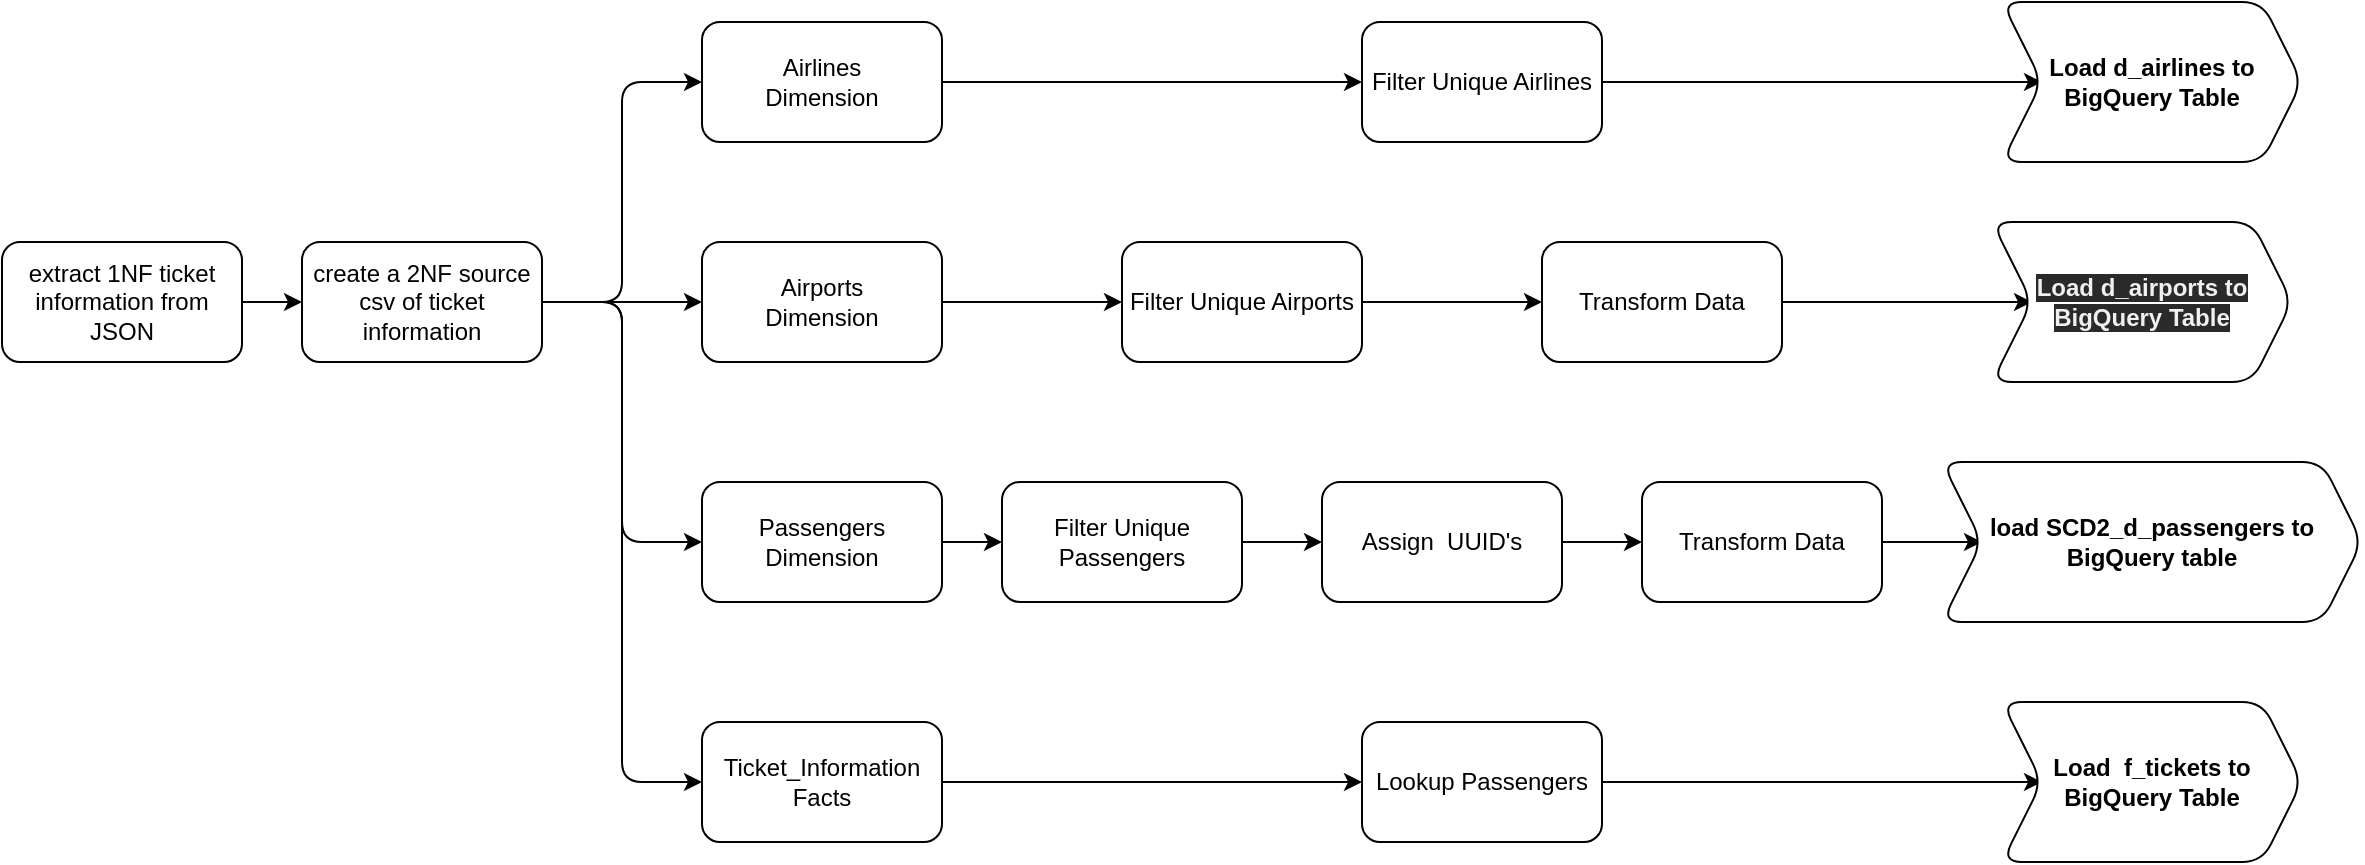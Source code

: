 <mxfile>
    <diagram id="-psDiskbE7rQ4FvwauNz" name="Page-1">
        <mxGraphModel dx="973" dy="547" grid="1" gridSize="10" guides="1" tooltips="1" connect="1" arrows="1" fold="1" page="1" pageScale="1" pageWidth="850" pageHeight="1100" math="0" shadow="0">
            <root>
                <mxCell id="0"/>
                <mxCell id="1" parent="0"/>
                <mxCell id="4" value="" style="edgeStyle=none;html=1;" edge="1" parent="1" source="2" target="3">
                    <mxGeometry relative="1" as="geometry"/>
                </mxCell>
                <mxCell id="2" value="extract 1NF ticket information from JSON" style="rounded=1;whiteSpace=wrap;html=1;" vertex="1" parent="1">
                    <mxGeometry x="130" y="260" width="120" height="60" as="geometry"/>
                </mxCell>
                <mxCell id="3" value="create a 2NF source csv of ticket information" style="whiteSpace=wrap;html=1;rounded=1;" vertex="1" parent="1">
                    <mxGeometry x="280" y="260" width="120" height="60" as="geometry"/>
                </mxCell>
                <mxCell id="6" value="" style="edgeStyle=elbowEdgeStyle;elbow=horizontal;endArrow=classic;html=1;" edge="1" parent="1" target="7">
                    <mxGeometry width="50" height="50" relative="1" as="geometry">
                        <mxPoint x="400" y="290" as="sourcePoint"/>
                        <mxPoint x="460" y="200" as="targetPoint"/>
                    </mxGeometry>
                </mxCell>
                <mxCell id="9" value="" style="edgeStyle=none;html=1;" edge="1" parent="1" source="7" target="8">
                    <mxGeometry relative="1" as="geometry"/>
                </mxCell>
                <mxCell id="7" value="Airlines&lt;br&gt;Dimension" style="rounded=1;whiteSpace=wrap;html=1;" vertex="1" parent="1">
                    <mxGeometry x="480" y="150" width="120" height="60" as="geometry"/>
                </mxCell>
                <mxCell id="41" value="" style="edgeStyle=none;html=1;" edge="1" parent="1" source="8" target="40">
                    <mxGeometry relative="1" as="geometry"/>
                </mxCell>
                <mxCell id="8" value="Filter Unique Airlines" style="whiteSpace=wrap;html=1;rounded=1;" vertex="1" parent="1">
                    <mxGeometry x="810" y="150" width="120" height="60" as="geometry"/>
                </mxCell>
                <mxCell id="12" value="" style="edgeStyle=elbowEdgeStyle;elbow=horizontal;endArrow=classic;html=1;" edge="1" parent="1" target="13">
                    <mxGeometry width="50" height="50" relative="1" as="geometry">
                        <mxPoint x="400" y="290" as="sourcePoint"/>
                        <mxPoint x="460" y="290" as="targetPoint"/>
                        <Array as="points">
                            <mxPoint x="430" y="250"/>
                        </Array>
                    </mxGeometry>
                </mxCell>
                <mxCell id="18" value="" style="edgeStyle=none;html=1;" edge="1" parent="1" source="13" target="17">
                    <mxGeometry relative="1" as="geometry"/>
                </mxCell>
                <mxCell id="13" value="Airports&lt;br&gt;Dimension" style="rounded=1;whiteSpace=wrap;html=1;" vertex="1" parent="1">
                    <mxGeometry x="480" y="260" width="120" height="60" as="geometry"/>
                </mxCell>
                <mxCell id="15" value="" style="edgeStyle=elbowEdgeStyle;elbow=horizontal;endArrow=classic;html=1;" edge="1" parent="1" target="16">
                    <mxGeometry width="50" height="50" relative="1" as="geometry">
                        <mxPoint x="400" y="290" as="sourcePoint"/>
                        <mxPoint x="470" y="400" as="targetPoint"/>
                    </mxGeometry>
                </mxCell>
                <mxCell id="20" value="" style="edgeStyle=none;html=1;" edge="1" parent="1" source="16" target="19">
                    <mxGeometry relative="1" as="geometry"/>
                </mxCell>
                <mxCell id="16" value="Passengers Dimension" style="rounded=1;whiteSpace=wrap;html=1;" vertex="1" parent="1">
                    <mxGeometry x="480" y="380" width="120" height="60" as="geometry"/>
                </mxCell>
                <mxCell id="22" value="" style="edgeStyle=none;html=1;" edge="1" parent="1" source="17" target="21">
                    <mxGeometry relative="1" as="geometry"/>
                </mxCell>
                <mxCell id="17" value="Filter Unique Airports" style="whiteSpace=wrap;html=1;rounded=1;" vertex="1" parent="1">
                    <mxGeometry x="690" y="260" width="120" height="60" as="geometry"/>
                </mxCell>
                <mxCell id="24" value="" style="edgeStyle=none;html=1;" edge="1" parent="1" source="19" target="23">
                    <mxGeometry relative="1" as="geometry"/>
                </mxCell>
                <mxCell id="19" value="Filter Unique Passengers" style="whiteSpace=wrap;html=1;rounded=1;" vertex="1" parent="1">
                    <mxGeometry x="630" y="380" width="120" height="60" as="geometry"/>
                </mxCell>
                <mxCell id="39" value="" style="edgeStyle=none;html=1;" edge="1" parent="1" source="21" target="38">
                    <mxGeometry relative="1" as="geometry"/>
                </mxCell>
                <mxCell id="21" value="Transform Data" style="whiteSpace=wrap;html=1;rounded=1;" vertex="1" parent="1">
                    <mxGeometry x="900" y="260" width="120" height="60" as="geometry"/>
                </mxCell>
                <mxCell id="26" value="" style="edgeStyle=none;html=1;" edge="1" parent="1" source="23" target="25">
                    <mxGeometry relative="1" as="geometry"/>
                </mxCell>
                <mxCell id="23" value="Assign&amp;nbsp; UUID's" style="whiteSpace=wrap;html=1;rounded=1;" vertex="1" parent="1">
                    <mxGeometry x="790" y="380" width="120" height="60" as="geometry"/>
                </mxCell>
                <mxCell id="37" value="" style="edgeStyle=none;html=1;" edge="1" parent="1" source="25" target="36">
                    <mxGeometry relative="1" as="geometry"/>
                </mxCell>
                <mxCell id="25" value="Transform Data" style="whiteSpace=wrap;html=1;rounded=1;" vertex="1" parent="1">
                    <mxGeometry x="950" y="380" width="120" height="60" as="geometry"/>
                </mxCell>
                <mxCell id="36" value="&lt;b&gt;load&amp;nbsp;SCD2_d_passengers to BigQuery table&lt;/b&gt;" style="shape=step;perimeter=stepPerimeter;whiteSpace=wrap;html=1;fixedSize=1;rounded=1;" vertex="1" parent="1">
                    <mxGeometry x="1100" y="370" width="210" height="80" as="geometry"/>
                </mxCell>
                <mxCell id="38" value="&lt;b&gt;&lt;span style=&quot;color: rgb(240 , 240 , 240) ; font-family: &amp;#34;helvetica&amp;#34; ; font-size: 12px ; font-style: normal ; letter-spacing: normal ; text-align: center ; text-indent: 0px ; text-transform: none ; word-spacing: 0px ; background-color: rgb(42 , 42 , 42)&quot;&gt;Load&amp;nbsp;&lt;/span&gt;&lt;span style=&quot;color: rgb(240 , 240 , 240) ; font-family: &amp;#34;helvetica&amp;#34; ; font-size: 12px ; font-style: normal ; letter-spacing: normal ; text-align: center ; text-indent: 0px ; text-transform: none ; word-spacing: 0px ; background-color: rgb(42 , 42 , 42)&quot;&gt;d_airports&lt;/span&gt;&lt;span style=&quot;color: rgb(240 , 240 , 240) ; font-family: &amp;#34;helvetica&amp;#34; ; font-size: 12px ; font-style: normal ; letter-spacing: normal ; text-align: center ; text-indent: 0px ; text-transform: none ; word-spacing: 0px ; background-color: rgb(42 , 42 , 42)&quot;&gt;&amp;nbsp;to BigQuery Table&lt;/span&gt;&lt;/b&gt;" style="shape=step;perimeter=stepPerimeter;whiteSpace=wrap;html=1;fixedSize=1;rounded=1;" vertex="1" parent="1">
                    <mxGeometry x="1125" y="250" width="150" height="80" as="geometry"/>
                </mxCell>
                <mxCell id="40" value="&lt;span style=&quot;font-weight: 700&quot;&gt;Load d_airlines to&lt;/span&gt;&lt;br style=&quot;font-weight: 700&quot;&gt;&lt;span style=&quot;font-weight: 700&quot;&gt;BigQuery Table&lt;/span&gt;" style="shape=step;perimeter=stepPerimeter;whiteSpace=wrap;html=1;fixedSize=1;rounded=1;" vertex="1" parent="1">
                    <mxGeometry x="1130" y="140" width="150" height="80" as="geometry"/>
                </mxCell>
                <mxCell id="43" value="" style="edgeStyle=elbowEdgeStyle;elbow=horizontal;endArrow=classic;html=1;exitX=1;exitY=0.5;exitDx=0;exitDy=0;" edge="1" parent="1" source="3" target="44">
                    <mxGeometry width="50" height="50" relative="1" as="geometry">
                        <mxPoint x="480" y="420" as="sourcePoint"/>
                        <mxPoint x="480" y="520" as="targetPoint"/>
                    </mxGeometry>
                </mxCell>
                <mxCell id="46" value="" style="edgeStyle=none;html=1;" edge="1" parent="1" source="44" target="45">
                    <mxGeometry relative="1" as="geometry"/>
                </mxCell>
                <mxCell id="44" value="Ticket_Information&lt;br&gt;Facts" style="rounded=1;whiteSpace=wrap;html=1;" vertex="1" parent="1">
                    <mxGeometry x="480" y="500" width="120" height="60" as="geometry"/>
                </mxCell>
                <mxCell id="50" value="" style="edgeStyle=none;html=1;" edge="1" parent="1" source="45" target="49">
                    <mxGeometry relative="1" as="geometry"/>
                </mxCell>
                <mxCell id="45" value="Lookup Passengers" style="whiteSpace=wrap;html=1;rounded=1;" vertex="1" parent="1">
                    <mxGeometry x="810" y="500" width="120" height="60" as="geometry"/>
                </mxCell>
                <mxCell id="49" value="&lt;b&gt;Load&amp;nbsp;&amp;nbsp;f_tickets to BigQuery Table&lt;/b&gt;" style="shape=step;perimeter=stepPerimeter;whiteSpace=wrap;html=1;fixedSize=1;rounded=1;" vertex="1" parent="1">
                    <mxGeometry x="1130" y="490" width="150" height="80" as="geometry"/>
                </mxCell>
            </root>
        </mxGraphModel>
    </diagram>
</mxfile>